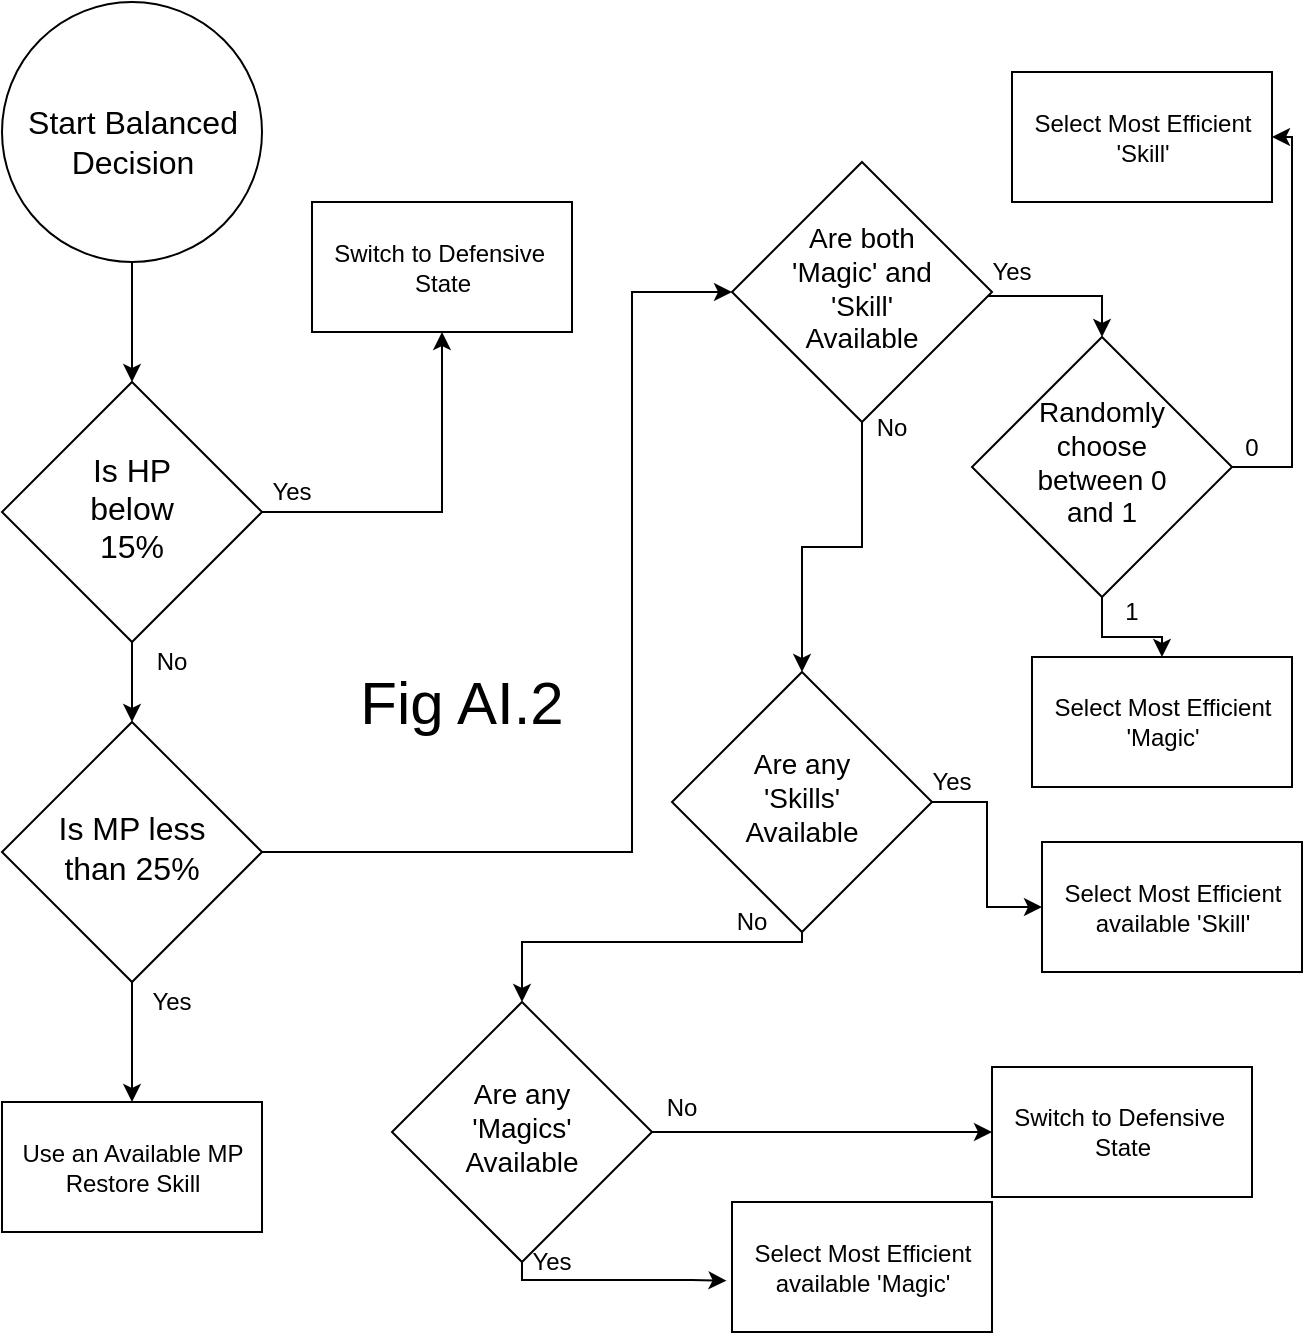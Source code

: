 <mxfile version="10.6.5" type="device"><diagram id="u3K_ItwolDYc2ZYX7trZ" name="Page-1"><mxGraphModel dx="1388" dy="564" grid="1" gridSize="10" guides="1" tooltips="1" connect="1" arrows="1" fold="1" page="1" pageScale="1" pageWidth="850" pageHeight="1100" math="0" shadow="0"><root><mxCell id="0"/><mxCell id="1" parent="0"/><mxCell id="-2DDl5Zg95xtQ1pytp7J-5" style="edgeStyle=orthogonalEdgeStyle;rounded=0;orthogonalLoop=1;jettySize=auto;html=1;entryX=0.5;entryY=0;entryDx=0;entryDy=0;" edge="1" parent="1" source="-2DDl5Zg95xtQ1pytp7J-1" target="-2DDl5Zg95xtQ1pytp7J-3"><mxGeometry relative="1" as="geometry"/></mxCell><mxCell id="-2DDl5Zg95xtQ1pytp7J-1" value="" style="ellipse;whiteSpace=wrap;html=1;aspect=fixed;" vertex="1" parent="1"><mxGeometry x="85" y="20" width="130" height="130" as="geometry"/></mxCell><mxCell id="-2DDl5Zg95xtQ1pytp7J-2" value="&lt;font style=&quot;font-size: 16px&quot;&gt;Start Balanced Decision&lt;/font&gt;" style="text;html=1;strokeColor=none;fillColor=none;align=center;verticalAlign=middle;whiteSpace=wrap;rounded=0;" vertex="1" parent="1"><mxGeometry x="87.5" y="75" width="125" height="30" as="geometry"/></mxCell><mxCell id="-2DDl5Zg95xtQ1pytp7J-8" style="edgeStyle=orthogonalEdgeStyle;rounded=0;orthogonalLoop=1;jettySize=auto;html=1;entryX=0.5;entryY=1;entryDx=0;entryDy=0;" edge="1" parent="1" source="-2DDl5Zg95xtQ1pytp7J-3" target="-2DDl5Zg95xtQ1pytp7J-7"><mxGeometry relative="1" as="geometry"/></mxCell><mxCell id="-2DDl5Zg95xtQ1pytp7J-12" style="edgeStyle=orthogonalEdgeStyle;rounded=0;orthogonalLoop=1;jettySize=auto;html=1;" edge="1" parent="1" source="-2DDl5Zg95xtQ1pytp7J-3" target="-2DDl5Zg95xtQ1pytp7J-10"><mxGeometry relative="1" as="geometry"/></mxCell><mxCell id="-2DDl5Zg95xtQ1pytp7J-3" value="" style="rhombus;whiteSpace=wrap;html=1;" vertex="1" parent="1"><mxGeometry x="85" y="210" width="130" height="130" as="geometry"/></mxCell><mxCell id="-2DDl5Zg95xtQ1pytp7J-4" value="&lt;font style=&quot;font-size: 16px&quot;&gt;Is HP below 15%&lt;/font&gt;" style="text;html=1;strokeColor=none;fillColor=none;align=center;verticalAlign=middle;whiteSpace=wrap;rounded=0;" vertex="1" parent="1"><mxGeometry x="110" y="230" width="80" height="85" as="geometry"/></mxCell><mxCell id="-2DDl5Zg95xtQ1pytp7J-7" value="Switch to Defensive&amp;nbsp;&lt;br&gt;State&lt;br&gt;" style="html=1;" vertex="1" parent="1"><mxGeometry x="240" y="120" width="130" height="65" as="geometry"/></mxCell><mxCell id="-2DDl5Zg95xtQ1pytp7J-9" value="Yes" style="text;html=1;strokeColor=none;fillColor=none;align=center;verticalAlign=middle;whiteSpace=wrap;rounded=0;" vertex="1" parent="1"><mxGeometry x="210" y="255" width="40" height="20" as="geometry"/></mxCell><mxCell id="-2DDl5Zg95xtQ1pytp7J-17" style="edgeStyle=orthogonalEdgeStyle;rounded=0;orthogonalLoop=1;jettySize=auto;html=1;entryX=0.5;entryY=0;entryDx=0;entryDy=0;" edge="1" parent="1" source="-2DDl5Zg95xtQ1pytp7J-10" target="-2DDl5Zg95xtQ1pytp7J-14"><mxGeometry relative="1" as="geometry"/></mxCell><mxCell id="-2DDl5Zg95xtQ1pytp7J-21" style="edgeStyle=orthogonalEdgeStyle;rounded=0;orthogonalLoop=1;jettySize=auto;html=1;entryX=0;entryY=0.5;entryDx=0;entryDy=0;" edge="1" parent="1" source="-2DDl5Zg95xtQ1pytp7J-10" target="-2DDl5Zg95xtQ1pytp7J-19"><mxGeometry relative="1" as="geometry"><Array as="points"><mxPoint x="400" y="445"/><mxPoint x="400" y="165"/></Array></mxGeometry></mxCell><mxCell id="-2DDl5Zg95xtQ1pytp7J-10" value="" style="rhombus;whiteSpace=wrap;html=1;" vertex="1" parent="1"><mxGeometry x="85" y="380" width="130" height="130" as="geometry"/></mxCell><mxCell id="-2DDl5Zg95xtQ1pytp7J-11" value="&lt;font style=&quot;font-size: 16px&quot;&gt;Is MP less than 25%&lt;/font&gt;" style="text;html=1;strokeColor=none;fillColor=none;align=center;verticalAlign=middle;whiteSpace=wrap;rounded=0;" vertex="1" parent="1"><mxGeometry x="110" y="400" width="80" height="85" as="geometry"/></mxCell><mxCell id="-2DDl5Zg95xtQ1pytp7J-13" value="No" style="text;html=1;strokeColor=none;fillColor=none;align=center;verticalAlign=middle;whiteSpace=wrap;rounded=0;" vertex="1" parent="1"><mxGeometry x="150" y="340" width="40" height="20" as="geometry"/></mxCell><mxCell id="-2DDl5Zg95xtQ1pytp7J-14" value="Use an Available MP&lt;br&gt;Restore Skill&lt;br&gt;" style="html=1;" vertex="1" parent="1"><mxGeometry x="85" y="570" width="130" height="65" as="geometry"/></mxCell><mxCell id="-2DDl5Zg95xtQ1pytp7J-16" value="Yes" style="text;html=1;strokeColor=none;fillColor=none;align=center;verticalAlign=middle;whiteSpace=wrap;rounded=0;" vertex="1" parent="1"><mxGeometry x="150" y="510" width="40" height="20" as="geometry"/></mxCell><mxCell id="-2DDl5Zg95xtQ1pytp7J-25" style="edgeStyle=orthogonalEdgeStyle;rounded=0;orthogonalLoop=1;jettySize=auto;html=1;entryX=0.5;entryY=0;entryDx=0;entryDy=0;" edge="1" parent="1" source="-2DDl5Zg95xtQ1pytp7J-19" target="-2DDl5Zg95xtQ1pytp7J-23"><mxGeometry relative="1" as="geometry"><Array as="points"><mxPoint x="635" y="167"/></Array></mxGeometry></mxCell><mxCell id="-2DDl5Zg95xtQ1pytp7J-36" style="edgeStyle=orthogonalEdgeStyle;rounded=0;orthogonalLoop=1;jettySize=auto;html=1;entryX=0.5;entryY=0;entryDx=0;entryDy=0;" edge="1" parent="1" source="-2DDl5Zg95xtQ1pytp7J-19" target="-2DDl5Zg95xtQ1pytp7J-33"><mxGeometry relative="1" as="geometry"/></mxCell><mxCell id="-2DDl5Zg95xtQ1pytp7J-19" value="" style="rhombus;whiteSpace=wrap;html=1;" vertex="1" parent="1"><mxGeometry x="450" y="100" width="130" height="130" as="geometry"/></mxCell><mxCell id="-2DDl5Zg95xtQ1pytp7J-20" value="&lt;font style=&quot;font-size: 14px&quot;&gt;Are both 'Magic' and 'Skill' Available&lt;/font&gt;" style="text;html=1;strokeColor=none;fillColor=none;align=center;verticalAlign=middle;whiteSpace=wrap;rounded=0;" vertex="1" parent="1"><mxGeometry x="475" y="120" width="80" height="85" as="geometry"/></mxCell><mxCell id="-2DDl5Zg95xtQ1pytp7J-28" style="edgeStyle=orthogonalEdgeStyle;rounded=0;orthogonalLoop=1;jettySize=auto;html=1;entryX=1;entryY=0.5;entryDx=0;entryDy=0;" edge="1" parent="1" source="-2DDl5Zg95xtQ1pytp7J-23" target="-2DDl5Zg95xtQ1pytp7J-27"><mxGeometry relative="1" as="geometry"><Array as="points"><mxPoint x="730" y="253"/><mxPoint x="730" y="87"/></Array></mxGeometry></mxCell><mxCell id="-2DDl5Zg95xtQ1pytp7J-31" style="edgeStyle=orthogonalEdgeStyle;rounded=0;orthogonalLoop=1;jettySize=auto;html=1;entryX=0.5;entryY=0;entryDx=0;entryDy=0;" edge="1" parent="1" source="-2DDl5Zg95xtQ1pytp7J-23" target="-2DDl5Zg95xtQ1pytp7J-30"><mxGeometry relative="1" as="geometry"/></mxCell><mxCell id="-2DDl5Zg95xtQ1pytp7J-23" value="" style="rhombus;whiteSpace=wrap;html=1;" vertex="1" parent="1"><mxGeometry x="570" y="187.5" width="130" height="130" as="geometry"/></mxCell><mxCell id="-2DDl5Zg95xtQ1pytp7J-24" value="&lt;font style=&quot;font-size: 14px&quot;&gt;Randomly choose between 0 and 1&lt;/font&gt;" style="text;html=1;strokeColor=none;fillColor=none;align=center;verticalAlign=middle;whiteSpace=wrap;rounded=0;" vertex="1" parent="1"><mxGeometry x="595" y="207.5" width="80" height="85" as="geometry"/></mxCell><mxCell id="-2DDl5Zg95xtQ1pytp7J-26" value="Yes" style="text;html=1;strokeColor=none;fillColor=none;align=center;verticalAlign=middle;whiteSpace=wrap;rounded=0;" vertex="1" parent="1"><mxGeometry x="570" y="145" width="40" height="20" as="geometry"/></mxCell><mxCell id="-2DDl5Zg95xtQ1pytp7J-27" value="Select Most Efficient&lt;br&gt;'Skill'&lt;br&gt;" style="html=1;" vertex="1" parent="1"><mxGeometry x="590" y="55" width="130" height="65" as="geometry"/></mxCell><mxCell id="-2DDl5Zg95xtQ1pytp7J-29" value="0" style="text;html=1;strokeColor=none;fillColor=none;align=center;verticalAlign=middle;whiteSpace=wrap;rounded=0;" vertex="1" parent="1"><mxGeometry x="690" y="232.5" width="40" height="20" as="geometry"/></mxCell><mxCell id="-2DDl5Zg95xtQ1pytp7J-30" value="Select Most Efficient&lt;br&gt;'Magic'&lt;br&gt;" style="html=1;" vertex="1" parent="1"><mxGeometry x="600" y="347.5" width="130" height="65" as="geometry"/></mxCell><mxCell id="-2DDl5Zg95xtQ1pytp7J-32" value="1" style="text;html=1;strokeColor=none;fillColor=none;align=center;verticalAlign=middle;whiteSpace=wrap;rounded=0;" vertex="1" parent="1"><mxGeometry x="630" y="315" width="40" height="20" as="geometry"/></mxCell><mxCell id="-2DDl5Zg95xtQ1pytp7J-39" style="edgeStyle=orthogonalEdgeStyle;rounded=0;orthogonalLoop=1;jettySize=auto;html=1;entryX=0;entryY=0.5;entryDx=0;entryDy=0;" edge="1" parent="1" source="-2DDl5Zg95xtQ1pytp7J-33" target="-2DDl5Zg95xtQ1pytp7J-38"><mxGeometry relative="1" as="geometry"/></mxCell><mxCell id="-2DDl5Zg95xtQ1pytp7J-43" style="edgeStyle=orthogonalEdgeStyle;rounded=0;orthogonalLoop=1;jettySize=auto;html=1;entryX=0.5;entryY=0;entryDx=0;entryDy=0;" edge="1" parent="1" source="-2DDl5Zg95xtQ1pytp7J-33" target="-2DDl5Zg95xtQ1pytp7J-41"><mxGeometry relative="1" as="geometry"><Array as="points"><mxPoint x="485" y="490"/><mxPoint x="345" y="490"/></Array></mxGeometry></mxCell><mxCell id="-2DDl5Zg95xtQ1pytp7J-33" value="" style="rhombus;whiteSpace=wrap;html=1;" vertex="1" parent="1"><mxGeometry x="420" y="355" width="130" height="130" as="geometry"/></mxCell><mxCell id="-2DDl5Zg95xtQ1pytp7J-34" value="&lt;font style=&quot;font-size: 14px&quot;&gt;Are any 'Skills' Available&lt;br&gt;&lt;/font&gt;" style="text;html=1;strokeColor=none;fillColor=none;align=center;verticalAlign=middle;whiteSpace=wrap;rounded=0;" vertex="1" parent="1"><mxGeometry x="445" y="375" width="80" height="85" as="geometry"/></mxCell><mxCell id="-2DDl5Zg95xtQ1pytp7J-37" value="No&lt;br&gt;" style="text;html=1;strokeColor=none;fillColor=none;align=center;verticalAlign=middle;whiteSpace=wrap;rounded=0;" vertex="1" parent="1"><mxGeometry x="510" y="222.5" width="40" height="20" as="geometry"/></mxCell><mxCell id="-2DDl5Zg95xtQ1pytp7J-38" value="Select Most Efficient&lt;br&gt;available 'Skill'&lt;br&gt;" style="html=1;" vertex="1" parent="1"><mxGeometry x="605" y="440" width="130" height="65" as="geometry"/></mxCell><mxCell id="-2DDl5Zg95xtQ1pytp7J-40" value="Yes" style="text;html=1;strokeColor=none;fillColor=none;align=center;verticalAlign=middle;whiteSpace=wrap;rounded=0;" vertex="1" parent="1"><mxGeometry x="540" y="400" width="40" height="20" as="geometry"/></mxCell><mxCell id="-2DDl5Zg95xtQ1pytp7J-46" style="edgeStyle=orthogonalEdgeStyle;rounded=0;orthogonalLoop=1;jettySize=auto;html=1;entryX=-0.021;entryY=0.605;entryDx=0;entryDy=0;entryPerimeter=0;" edge="1" parent="1" source="-2DDl5Zg95xtQ1pytp7J-41" target="-2DDl5Zg95xtQ1pytp7J-45"><mxGeometry relative="1" as="geometry"><Array as="points"><mxPoint x="345" y="659"/><mxPoint x="430" y="659"/></Array></mxGeometry></mxCell><mxCell id="-2DDl5Zg95xtQ1pytp7J-49" style="edgeStyle=orthogonalEdgeStyle;rounded=0;orthogonalLoop=1;jettySize=auto;html=1;entryX=0;entryY=0.5;entryDx=0;entryDy=0;" edge="1" parent="1" source="-2DDl5Zg95xtQ1pytp7J-41" target="-2DDl5Zg95xtQ1pytp7J-48"><mxGeometry relative="1" as="geometry"/></mxCell><mxCell id="-2DDl5Zg95xtQ1pytp7J-41" value="" style="rhombus;whiteSpace=wrap;html=1;" vertex="1" parent="1"><mxGeometry x="280" y="520" width="130" height="130" as="geometry"/></mxCell><mxCell id="-2DDl5Zg95xtQ1pytp7J-42" value="&lt;font style=&quot;font-size: 14px&quot;&gt;Are any 'Magics' Available&lt;br&gt;&lt;/font&gt;" style="text;html=1;strokeColor=none;fillColor=none;align=center;verticalAlign=middle;whiteSpace=wrap;rounded=0;" vertex="1" parent="1"><mxGeometry x="305" y="540" width="80" height="85" as="geometry"/></mxCell><mxCell id="-2DDl5Zg95xtQ1pytp7J-44" value="No" style="text;html=1;strokeColor=none;fillColor=none;align=center;verticalAlign=middle;whiteSpace=wrap;rounded=0;" vertex="1" parent="1"><mxGeometry x="440" y="470" width="40" height="20" as="geometry"/></mxCell><mxCell id="-2DDl5Zg95xtQ1pytp7J-45" value="Select Most Efficient&lt;br&gt;available 'Magic'&lt;br&gt;" style="html=1;" vertex="1" parent="1"><mxGeometry x="450" y="620" width="130" height="65" as="geometry"/></mxCell><mxCell id="-2DDl5Zg95xtQ1pytp7J-47" value="Yes" style="text;html=1;strokeColor=none;fillColor=none;align=center;verticalAlign=middle;whiteSpace=wrap;rounded=0;" vertex="1" parent="1"><mxGeometry x="340" y="640" width="40" height="20" as="geometry"/></mxCell><mxCell id="-2DDl5Zg95xtQ1pytp7J-48" value="Switch to Defensive&amp;nbsp;&lt;br&gt;State&lt;br&gt;" style="html=1;" vertex="1" parent="1"><mxGeometry x="580" y="552.5" width="130" height="65" as="geometry"/></mxCell><mxCell id="-2DDl5Zg95xtQ1pytp7J-50" value="No" style="text;html=1;strokeColor=none;fillColor=none;align=center;verticalAlign=middle;whiteSpace=wrap;rounded=0;" vertex="1" parent="1"><mxGeometry x="405" y="562.5" width="40" height="20" as="geometry"/></mxCell><mxCell id="-2DDl5Zg95xtQ1pytp7J-52" value="&lt;font style=&quot;font-size: 30px&quot;&gt;Fig AI.2&lt;/font&gt;" style="text;html=1;strokeColor=none;fillColor=none;align=center;verticalAlign=middle;whiteSpace=wrap;rounded=0;" vertex="1" parent="1"><mxGeometry x="245" y="322.5" width="140" height="95" as="geometry"/></mxCell></root></mxGraphModel></diagram></mxfile>